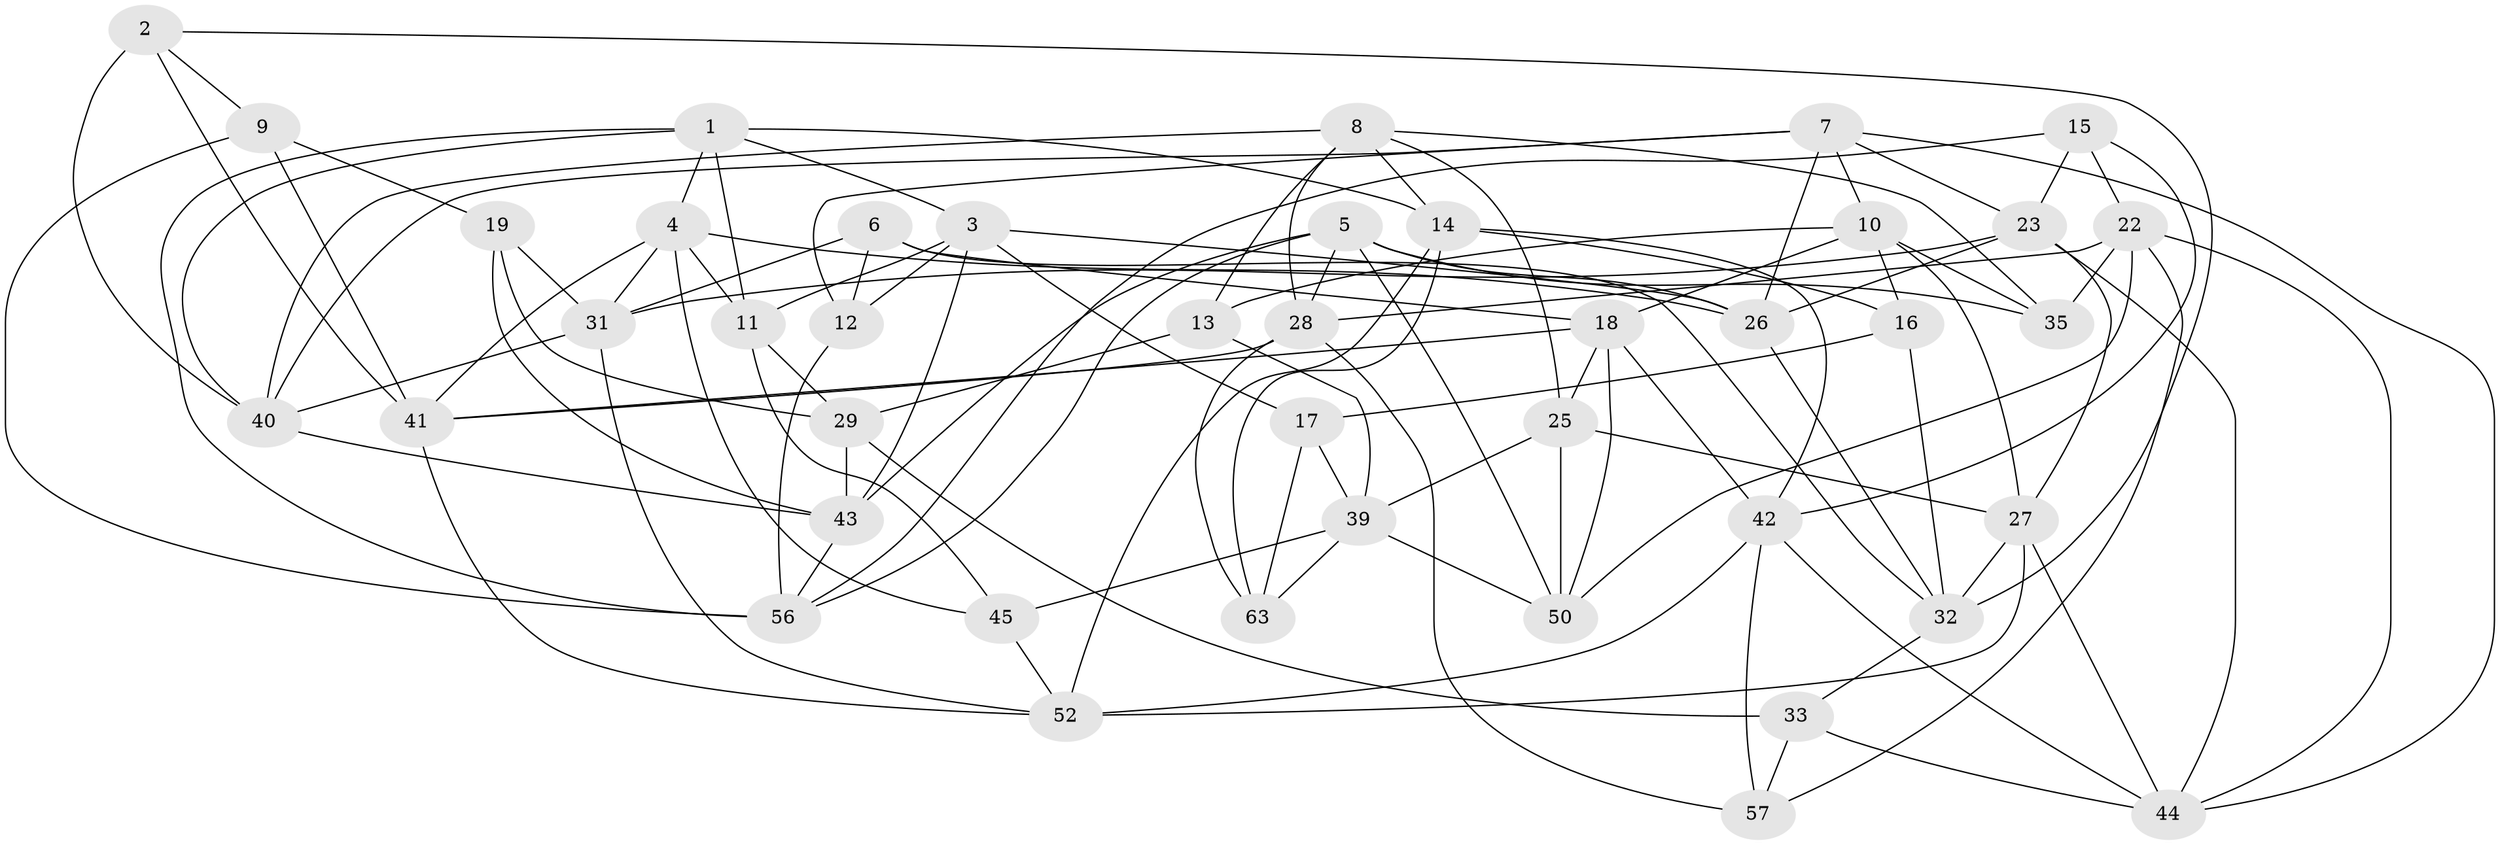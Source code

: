 // Generated by graph-tools (version 1.1) at 2025/24/03/03/25 07:24:23]
// undirected, 42 vertices, 110 edges
graph export_dot {
graph [start="1"]
  node [color=gray90,style=filled];
  1 [super="+21"];
  2;
  3 [super="+46"];
  4 [super="+49"];
  5 [super="+20"];
  6;
  7 [super="+66"];
  8 [super="+67"];
  9;
  10 [super="+30"];
  11 [super="+37"];
  12;
  13;
  14 [super="+70"];
  15;
  16;
  17;
  18 [super="+38"];
  19;
  22 [super="+48"];
  23 [super="+24"];
  25 [super="+54"];
  26 [super="+47"];
  27 [super="+65"];
  28 [super="+51"];
  29 [super="+34"];
  31 [super="+55"];
  32 [super="+36"];
  33;
  35;
  39 [super="+59"];
  40 [super="+68"];
  41 [super="+64"];
  42 [super="+58"];
  43 [super="+61"];
  44 [super="+60"];
  45;
  50 [super="+62"];
  52 [super="+53"];
  56 [super="+69"];
  57;
  63;
  1 -- 11;
  1 -- 40;
  1 -- 56;
  1 -- 3;
  1 -- 14;
  1 -- 4;
  2 -- 9;
  2 -- 40;
  2 -- 32;
  2 -- 41;
  3 -- 17;
  3 -- 43;
  3 -- 11;
  3 -- 26;
  3 -- 12;
  4 -- 31;
  4 -- 26;
  4 -- 11;
  4 -- 41;
  4 -- 45;
  5 -- 50;
  5 -- 28;
  5 -- 43;
  5 -- 26;
  5 -- 35;
  5 -- 56;
  6 -- 31;
  6 -- 18;
  6 -- 12;
  6 -- 32;
  7 -- 10;
  7 -- 23;
  7 -- 26;
  7 -- 40;
  7 -- 12;
  7 -- 44;
  8 -- 14;
  8 -- 25;
  8 -- 35;
  8 -- 40;
  8 -- 28;
  8 -- 13;
  9 -- 56;
  9 -- 19;
  9 -- 41;
  10 -- 35;
  10 -- 16;
  10 -- 13;
  10 -- 18;
  10 -- 27;
  11 -- 29 [weight=2];
  11 -- 45;
  12 -- 56;
  13 -- 39;
  13 -- 29;
  14 -- 42;
  14 -- 16;
  14 -- 63;
  14 -- 52;
  15 -- 22;
  15 -- 56;
  15 -- 23;
  15 -- 42;
  16 -- 32;
  16 -- 17;
  17 -- 63;
  17 -- 39;
  18 -- 41;
  18 -- 25;
  18 -- 50;
  18 -- 42;
  19 -- 43;
  19 -- 31;
  19 -- 29;
  22 -- 44;
  22 -- 50;
  22 -- 57;
  22 -- 35;
  22 -- 28;
  23 -- 26;
  23 -- 27;
  23 -- 31;
  23 -- 44;
  25 -- 50 [weight=2];
  25 -- 27;
  25 -- 39;
  26 -- 32;
  27 -- 52;
  27 -- 32;
  27 -- 44;
  28 -- 57;
  28 -- 41;
  28 -- 63;
  29 -- 33;
  29 -- 43;
  31 -- 40;
  31 -- 52;
  32 -- 33;
  33 -- 44;
  33 -- 57;
  39 -- 63;
  39 -- 50;
  39 -- 45;
  40 -- 43;
  41 -- 52;
  42 -- 57;
  42 -- 44;
  42 -- 52;
  43 -- 56;
  45 -- 52;
}
